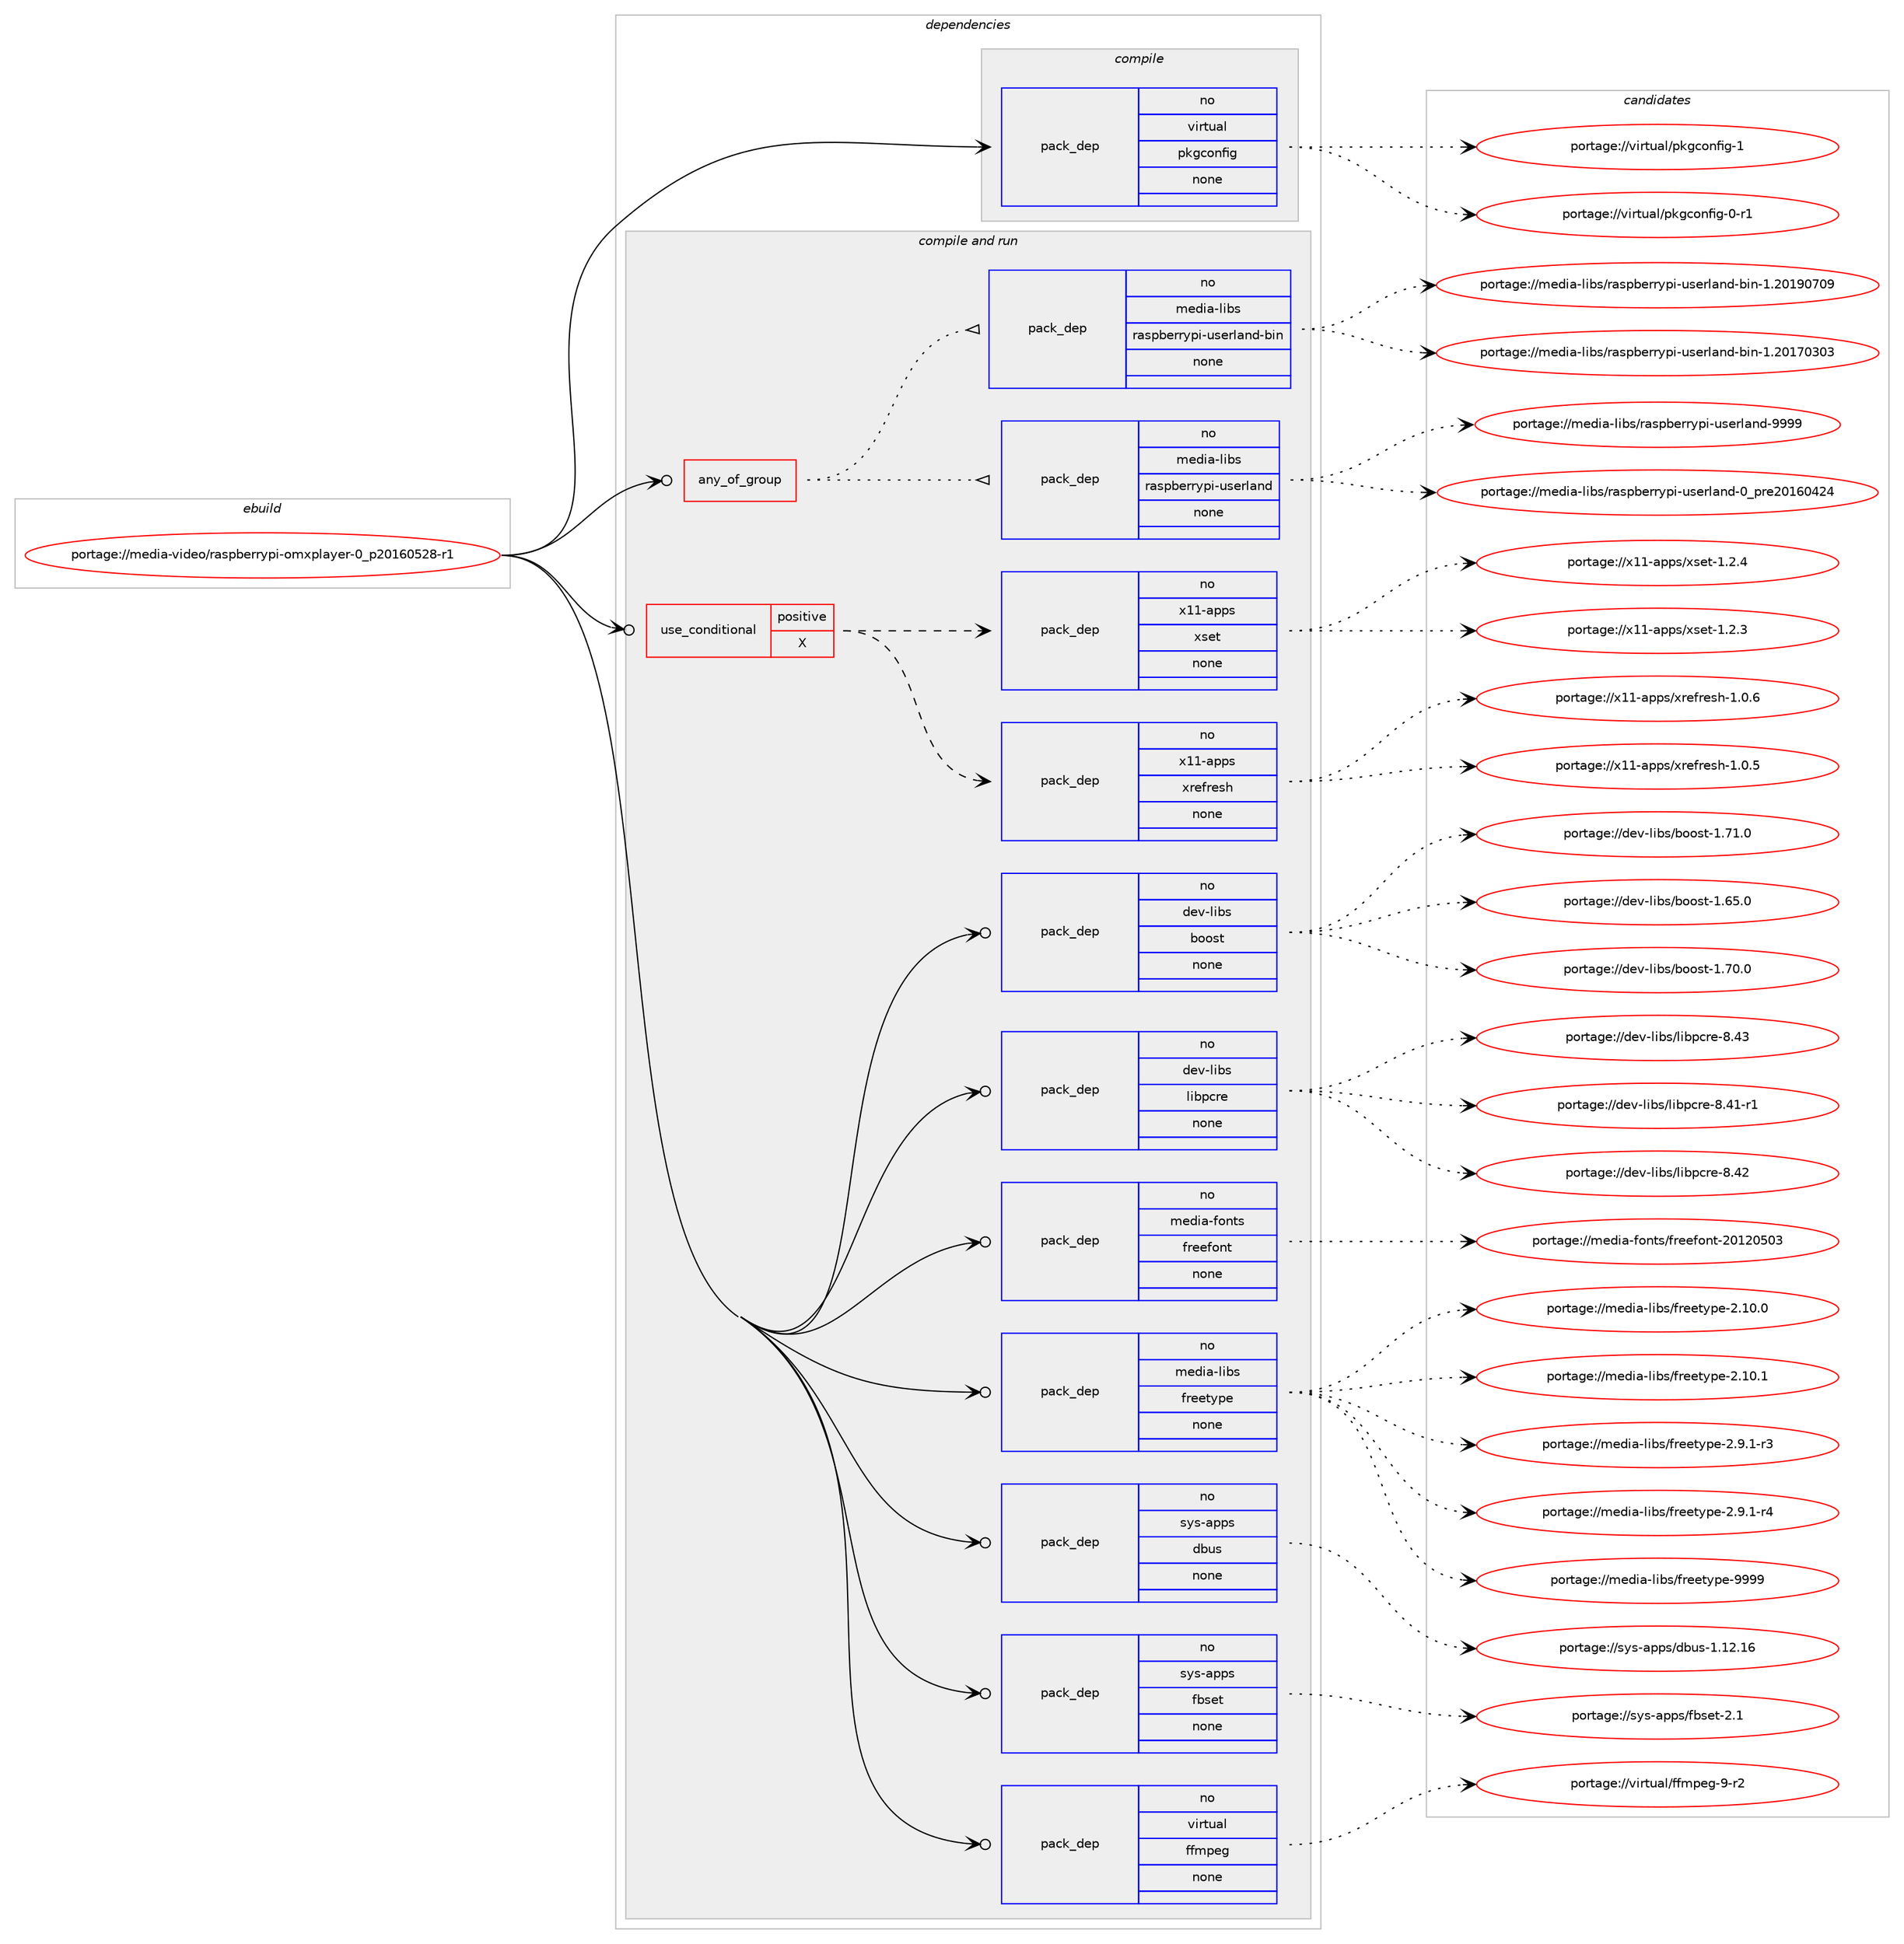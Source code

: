 digraph prolog {

# *************
# Graph options
# *************

newrank=true;
concentrate=true;
compound=true;
graph [rankdir=LR,fontname=Helvetica,fontsize=10,ranksep=1.5];#, ranksep=2.5, nodesep=0.2];
edge  [arrowhead=vee];
node  [fontname=Helvetica,fontsize=10];

# **********
# The ebuild
# **********

subgraph cluster_leftcol {
color=gray;
rank=same;
label=<<i>ebuild</i>>;
id [label="portage://media-video/raspberrypi-omxplayer-0_p20160528-r1", color=red, width=4, href="../media-video/raspberrypi-omxplayer-0_p20160528-r1.svg"];
}

# ****************
# The dependencies
# ****************

subgraph cluster_midcol {
color=gray;
label=<<i>dependencies</i>>;
subgraph cluster_compile {
fillcolor="#eeeeee";
style=filled;
label=<<i>compile</i>>;
subgraph pack251606 {
dependency342661 [label=<<TABLE BORDER="0" CELLBORDER="1" CELLSPACING="0" CELLPADDING="4" WIDTH="220"><TR><TD ROWSPAN="6" CELLPADDING="30">pack_dep</TD></TR><TR><TD WIDTH="110">no</TD></TR><TR><TD>virtual</TD></TR><TR><TD>pkgconfig</TD></TR><TR><TD>none</TD></TR><TR><TD></TD></TR></TABLE>>, shape=none, color=blue];
}
id:e -> dependency342661:w [weight=20,style="solid",arrowhead="vee"];
}
subgraph cluster_compileandrun {
fillcolor="#eeeeee";
style=filled;
label=<<i>compile and run</i>>;
subgraph any5457 {
dependency342662 [label=<<TABLE BORDER="0" CELLBORDER="1" CELLSPACING="0" CELLPADDING="4"><TR><TD CELLPADDING="10">any_of_group</TD></TR></TABLE>>, shape=none, color=red];subgraph pack251607 {
dependency342663 [label=<<TABLE BORDER="0" CELLBORDER="1" CELLSPACING="0" CELLPADDING="4" WIDTH="220"><TR><TD ROWSPAN="6" CELLPADDING="30">pack_dep</TD></TR><TR><TD WIDTH="110">no</TD></TR><TR><TD>media-libs</TD></TR><TR><TD>raspberrypi-userland</TD></TR><TR><TD>none</TD></TR><TR><TD></TD></TR></TABLE>>, shape=none, color=blue];
}
dependency342662:e -> dependency342663:w [weight=20,style="dotted",arrowhead="oinv"];
subgraph pack251608 {
dependency342664 [label=<<TABLE BORDER="0" CELLBORDER="1" CELLSPACING="0" CELLPADDING="4" WIDTH="220"><TR><TD ROWSPAN="6" CELLPADDING="30">pack_dep</TD></TR><TR><TD WIDTH="110">no</TD></TR><TR><TD>media-libs</TD></TR><TR><TD>raspberrypi-userland-bin</TD></TR><TR><TD>none</TD></TR><TR><TD></TD></TR></TABLE>>, shape=none, color=blue];
}
dependency342662:e -> dependency342664:w [weight=20,style="dotted",arrowhead="oinv"];
}
id:e -> dependency342662:w [weight=20,style="solid",arrowhead="odotvee"];
subgraph cond85454 {
dependency342665 [label=<<TABLE BORDER="0" CELLBORDER="1" CELLSPACING="0" CELLPADDING="4"><TR><TD ROWSPAN="3" CELLPADDING="10">use_conditional</TD></TR><TR><TD>positive</TD></TR><TR><TD>X</TD></TR></TABLE>>, shape=none, color=red];
subgraph pack251609 {
dependency342666 [label=<<TABLE BORDER="0" CELLBORDER="1" CELLSPACING="0" CELLPADDING="4" WIDTH="220"><TR><TD ROWSPAN="6" CELLPADDING="30">pack_dep</TD></TR><TR><TD WIDTH="110">no</TD></TR><TR><TD>x11-apps</TD></TR><TR><TD>xrefresh</TD></TR><TR><TD>none</TD></TR><TR><TD></TD></TR></TABLE>>, shape=none, color=blue];
}
dependency342665:e -> dependency342666:w [weight=20,style="dashed",arrowhead="vee"];
subgraph pack251610 {
dependency342667 [label=<<TABLE BORDER="0" CELLBORDER="1" CELLSPACING="0" CELLPADDING="4" WIDTH="220"><TR><TD ROWSPAN="6" CELLPADDING="30">pack_dep</TD></TR><TR><TD WIDTH="110">no</TD></TR><TR><TD>x11-apps</TD></TR><TR><TD>xset</TD></TR><TR><TD>none</TD></TR><TR><TD></TD></TR></TABLE>>, shape=none, color=blue];
}
dependency342665:e -> dependency342667:w [weight=20,style="dashed",arrowhead="vee"];
}
id:e -> dependency342665:w [weight=20,style="solid",arrowhead="odotvee"];
subgraph pack251611 {
dependency342668 [label=<<TABLE BORDER="0" CELLBORDER="1" CELLSPACING="0" CELLPADDING="4" WIDTH="220"><TR><TD ROWSPAN="6" CELLPADDING="30">pack_dep</TD></TR><TR><TD WIDTH="110">no</TD></TR><TR><TD>dev-libs</TD></TR><TR><TD>boost</TD></TR><TR><TD>none</TD></TR><TR><TD></TD></TR></TABLE>>, shape=none, color=blue];
}
id:e -> dependency342668:w [weight=20,style="solid",arrowhead="odotvee"];
subgraph pack251612 {
dependency342669 [label=<<TABLE BORDER="0" CELLBORDER="1" CELLSPACING="0" CELLPADDING="4" WIDTH="220"><TR><TD ROWSPAN="6" CELLPADDING="30">pack_dep</TD></TR><TR><TD WIDTH="110">no</TD></TR><TR><TD>dev-libs</TD></TR><TR><TD>libpcre</TD></TR><TR><TD>none</TD></TR><TR><TD></TD></TR></TABLE>>, shape=none, color=blue];
}
id:e -> dependency342669:w [weight=20,style="solid",arrowhead="odotvee"];
subgraph pack251613 {
dependency342670 [label=<<TABLE BORDER="0" CELLBORDER="1" CELLSPACING="0" CELLPADDING="4" WIDTH="220"><TR><TD ROWSPAN="6" CELLPADDING="30">pack_dep</TD></TR><TR><TD WIDTH="110">no</TD></TR><TR><TD>media-fonts</TD></TR><TR><TD>freefont</TD></TR><TR><TD>none</TD></TR><TR><TD></TD></TR></TABLE>>, shape=none, color=blue];
}
id:e -> dependency342670:w [weight=20,style="solid",arrowhead="odotvee"];
subgraph pack251614 {
dependency342671 [label=<<TABLE BORDER="0" CELLBORDER="1" CELLSPACING="0" CELLPADDING="4" WIDTH="220"><TR><TD ROWSPAN="6" CELLPADDING="30">pack_dep</TD></TR><TR><TD WIDTH="110">no</TD></TR><TR><TD>media-libs</TD></TR><TR><TD>freetype</TD></TR><TR><TD>none</TD></TR><TR><TD></TD></TR></TABLE>>, shape=none, color=blue];
}
id:e -> dependency342671:w [weight=20,style="solid",arrowhead="odotvee"];
subgraph pack251615 {
dependency342672 [label=<<TABLE BORDER="0" CELLBORDER="1" CELLSPACING="0" CELLPADDING="4" WIDTH="220"><TR><TD ROWSPAN="6" CELLPADDING="30">pack_dep</TD></TR><TR><TD WIDTH="110">no</TD></TR><TR><TD>sys-apps</TD></TR><TR><TD>dbus</TD></TR><TR><TD>none</TD></TR><TR><TD></TD></TR></TABLE>>, shape=none, color=blue];
}
id:e -> dependency342672:w [weight=20,style="solid",arrowhead="odotvee"];
subgraph pack251616 {
dependency342673 [label=<<TABLE BORDER="0" CELLBORDER="1" CELLSPACING="0" CELLPADDING="4" WIDTH="220"><TR><TD ROWSPAN="6" CELLPADDING="30">pack_dep</TD></TR><TR><TD WIDTH="110">no</TD></TR><TR><TD>sys-apps</TD></TR><TR><TD>fbset</TD></TR><TR><TD>none</TD></TR><TR><TD></TD></TR></TABLE>>, shape=none, color=blue];
}
id:e -> dependency342673:w [weight=20,style="solid",arrowhead="odotvee"];
subgraph pack251617 {
dependency342674 [label=<<TABLE BORDER="0" CELLBORDER="1" CELLSPACING="0" CELLPADDING="4" WIDTH="220"><TR><TD ROWSPAN="6" CELLPADDING="30">pack_dep</TD></TR><TR><TD WIDTH="110">no</TD></TR><TR><TD>virtual</TD></TR><TR><TD>ffmpeg</TD></TR><TR><TD>none</TD></TR><TR><TD></TD></TR></TABLE>>, shape=none, color=blue];
}
id:e -> dependency342674:w [weight=20,style="solid",arrowhead="odotvee"];
}
subgraph cluster_run {
fillcolor="#eeeeee";
style=filled;
label=<<i>run</i>>;
}
}

# **************
# The candidates
# **************

subgraph cluster_choices {
rank=same;
color=gray;
label=<<i>candidates</i>>;

subgraph choice251606 {
color=black;
nodesep=1;
choiceportage11810511411611797108471121071039911111010210510345484511449 [label="portage://virtual/pkgconfig-0-r1", color=red, width=4,href="../virtual/pkgconfig-0-r1.svg"];
choiceportage1181051141161179710847112107103991111101021051034549 [label="portage://virtual/pkgconfig-1", color=red, width=4,href="../virtual/pkgconfig-1.svg"];
dependency342661:e -> choiceportage11810511411611797108471121071039911111010210510345484511449:w [style=dotted,weight="100"];
dependency342661:e -> choiceportage1181051141161179710847112107103991111101021051034549:w [style=dotted,weight="100"];
}
subgraph choice251607 {
color=black;
nodesep=1;
choiceportage10910110010597451081059811547114971151129810111411412111210545117115101114108971101004548951121141015048495448525052 [label="portage://media-libs/raspberrypi-userland-0_pre20160424", color=red, width=4,href="../media-libs/raspberrypi-userland-0_pre20160424.svg"];
choiceportage10910110010597451081059811547114971151129810111411412111210545117115101114108971101004557575757 [label="portage://media-libs/raspberrypi-userland-9999", color=red, width=4,href="../media-libs/raspberrypi-userland-9999.svg"];
dependency342663:e -> choiceportage10910110010597451081059811547114971151129810111411412111210545117115101114108971101004548951121141015048495448525052:w [style=dotted,weight="100"];
dependency342663:e -> choiceportage10910110010597451081059811547114971151129810111411412111210545117115101114108971101004557575757:w [style=dotted,weight="100"];
}
subgraph choice251608 {
color=black;
nodesep=1;
choiceportage109101100105974510810598115471149711511298101114114121112105451171151011141089711010045981051104549465048495548514851 [label="portage://media-libs/raspberrypi-userland-bin-1.20170303", color=red, width=4,href="../media-libs/raspberrypi-userland-bin-1.20170303.svg"];
choiceportage109101100105974510810598115471149711511298101114114121112105451171151011141089711010045981051104549465048495748554857 [label="portage://media-libs/raspberrypi-userland-bin-1.20190709", color=red, width=4,href="../media-libs/raspberrypi-userland-bin-1.20190709.svg"];
dependency342664:e -> choiceportage109101100105974510810598115471149711511298101114114121112105451171151011141089711010045981051104549465048495548514851:w [style=dotted,weight="100"];
dependency342664:e -> choiceportage109101100105974510810598115471149711511298101114114121112105451171151011141089711010045981051104549465048495748554857:w [style=dotted,weight="100"];
}
subgraph choice251609 {
color=black;
nodesep=1;
choiceportage1204949459711211211547120114101102114101115104454946484653 [label="portage://x11-apps/xrefresh-1.0.5", color=red, width=4,href="../x11-apps/xrefresh-1.0.5.svg"];
choiceportage1204949459711211211547120114101102114101115104454946484654 [label="portage://x11-apps/xrefresh-1.0.6", color=red, width=4,href="../x11-apps/xrefresh-1.0.6.svg"];
dependency342666:e -> choiceportage1204949459711211211547120114101102114101115104454946484653:w [style=dotted,weight="100"];
dependency342666:e -> choiceportage1204949459711211211547120114101102114101115104454946484654:w [style=dotted,weight="100"];
}
subgraph choice251610 {
color=black;
nodesep=1;
choiceportage1204949459711211211547120115101116454946504651 [label="portage://x11-apps/xset-1.2.3", color=red, width=4,href="../x11-apps/xset-1.2.3.svg"];
choiceportage1204949459711211211547120115101116454946504652 [label="portage://x11-apps/xset-1.2.4", color=red, width=4,href="../x11-apps/xset-1.2.4.svg"];
dependency342667:e -> choiceportage1204949459711211211547120115101116454946504651:w [style=dotted,weight="100"];
dependency342667:e -> choiceportage1204949459711211211547120115101116454946504652:w [style=dotted,weight="100"];
}
subgraph choice251611 {
color=black;
nodesep=1;
choiceportage1001011184510810598115479811111111511645494654534648 [label="portage://dev-libs/boost-1.65.0", color=red, width=4,href="../dev-libs/boost-1.65.0.svg"];
choiceportage1001011184510810598115479811111111511645494655484648 [label="portage://dev-libs/boost-1.70.0", color=red, width=4,href="../dev-libs/boost-1.70.0.svg"];
choiceportage1001011184510810598115479811111111511645494655494648 [label="portage://dev-libs/boost-1.71.0", color=red, width=4,href="../dev-libs/boost-1.71.0.svg"];
dependency342668:e -> choiceportage1001011184510810598115479811111111511645494654534648:w [style=dotted,weight="100"];
dependency342668:e -> choiceportage1001011184510810598115479811111111511645494655484648:w [style=dotted,weight="100"];
dependency342668:e -> choiceportage1001011184510810598115479811111111511645494655494648:w [style=dotted,weight="100"];
}
subgraph choice251612 {
color=black;
nodesep=1;
choiceportage100101118451081059811547108105981129911410145564652494511449 [label="portage://dev-libs/libpcre-8.41-r1", color=red, width=4,href="../dev-libs/libpcre-8.41-r1.svg"];
choiceportage10010111845108105981154710810598112991141014556465250 [label="portage://dev-libs/libpcre-8.42", color=red, width=4,href="../dev-libs/libpcre-8.42.svg"];
choiceportage10010111845108105981154710810598112991141014556465251 [label="portage://dev-libs/libpcre-8.43", color=red, width=4,href="../dev-libs/libpcre-8.43.svg"];
dependency342669:e -> choiceportage100101118451081059811547108105981129911410145564652494511449:w [style=dotted,weight="100"];
dependency342669:e -> choiceportage10010111845108105981154710810598112991141014556465250:w [style=dotted,weight="100"];
dependency342669:e -> choiceportage10010111845108105981154710810598112991141014556465251:w [style=dotted,weight="100"];
}
subgraph choice251613 {
color=black;
nodesep=1;
choiceportage109101100105974510211111011611547102114101101102111110116455048495048534851 [label="portage://media-fonts/freefont-20120503", color=red, width=4,href="../media-fonts/freefont-20120503.svg"];
dependency342670:e -> choiceportage109101100105974510211111011611547102114101101102111110116455048495048534851:w [style=dotted,weight="100"];
}
subgraph choice251614 {
color=black;
nodesep=1;
choiceportage1091011001059745108105981154710211410110111612111210145504649484648 [label="portage://media-libs/freetype-2.10.0", color=red, width=4,href="../media-libs/freetype-2.10.0.svg"];
choiceportage1091011001059745108105981154710211410110111612111210145504649484649 [label="portage://media-libs/freetype-2.10.1", color=red, width=4,href="../media-libs/freetype-2.10.1.svg"];
choiceportage109101100105974510810598115471021141011011161211121014550465746494511451 [label="portage://media-libs/freetype-2.9.1-r3", color=red, width=4,href="../media-libs/freetype-2.9.1-r3.svg"];
choiceportage109101100105974510810598115471021141011011161211121014550465746494511452 [label="portage://media-libs/freetype-2.9.1-r4", color=red, width=4,href="../media-libs/freetype-2.9.1-r4.svg"];
choiceportage109101100105974510810598115471021141011011161211121014557575757 [label="portage://media-libs/freetype-9999", color=red, width=4,href="../media-libs/freetype-9999.svg"];
dependency342671:e -> choiceportage1091011001059745108105981154710211410110111612111210145504649484648:w [style=dotted,weight="100"];
dependency342671:e -> choiceportage1091011001059745108105981154710211410110111612111210145504649484649:w [style=dotted,weight="100"];
dependency342671:e -> choiceportage109101100105974510810598115471021141011011161211121014550465746494511451:w [style=dotted,weight="100"];
dependency342671:e -> choiceportage109101100105974510810598115471021141011011161211121014550465746494511452:w [style=dotted,weight="100"];
dependency342671:e -> choiceportage109101100105974510810598115471021141011011161211121014557575757:w [style=dotted,weight="100"];
}
subgraph choice251615 {
color=black;
nodesep=1;
choiceportage115121115459711211211547100981171154549464950464954 [label="portage://sys-apps/dbus-1.12.16", color=red, width=4,href="../sys-apps/dbus-1.12.16.svg"];
dependency342672:e -> choiceportage115121115459711211211547100981171154549464950464954:w [style=dotted,weight="100"];
}
subgraph choice251616 {
color=black;
nodesep=1;
choiceportage1151211154597112112115471029811510111645504649 [label="portage://sys-apps/fbset-2.1", color=red, width=4,href="../sys-apps/fbset-2.1.svg"];
dependency342673:e -> choiceportage1151211154597112112115471029811510111645504649:w [style=dotted,weight="100"];
}
subgraph choice251617 {
color=black;
nodesep=1;
choiceportage118105114116117971084710210210911210110345574511450 [label="portage://virtual/ffmpeg-9-r2", color=red, width=4,href="../virtual/ffmpeg-9-r2.svg"];
dependency342674:e -> choiceportage118105114116117971084710210210911210110345574511450:w [style=dotted,weight="100"];
}
}

}
